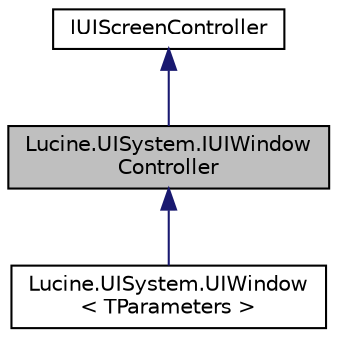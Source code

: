 digraph "Lucine.UISystem.IUIWindowController"
{
 // LATEX_PDF_SIZE
  edge [fontname="Helvetica",fontsize="10",labelfontname="Helvetica",labelfontsize="10"];
  node [fontname="Helvetica",fontsize="10",shape=record];
  Node1 [label="Lucine.UISystem.IUIWindow\lController",height=0.2,width=0.4,color="black", fillcolor="grey75", style="filled", fontcolor="black",tooltip="Interface to implement for windows screen controllers It is related to UIWindowParameters"];
  Node2 -> Node1 [dir="back",color="midnightblue",fontsize="10",style="solid",fontname="Helvetica"];
  Node2 [label="IUIScreenController",height=0.2,width=0.4,color="black", fillcolor="white", style="filled",URL="$interface_lucine_1_1_u_i_system_1_1_i_u_i_screen_controller.html",tooltip="Interface that a screen must implement"];
  Node1 -> Node3 [dir="back",color="midnightblue",fontsize="10",style="solid",fontname="Helvetica"];
  Node3 [label="Lucine.UISystem.UIWindow\l\< TParameters \>",height=0.2,width=0.4,color="black", fillcolor="white", style="filled",URL="$class_lucine_1_1_u_i_system_1_1_u_i_window.html",tooltip="A window with another type of window parameters"];
}
